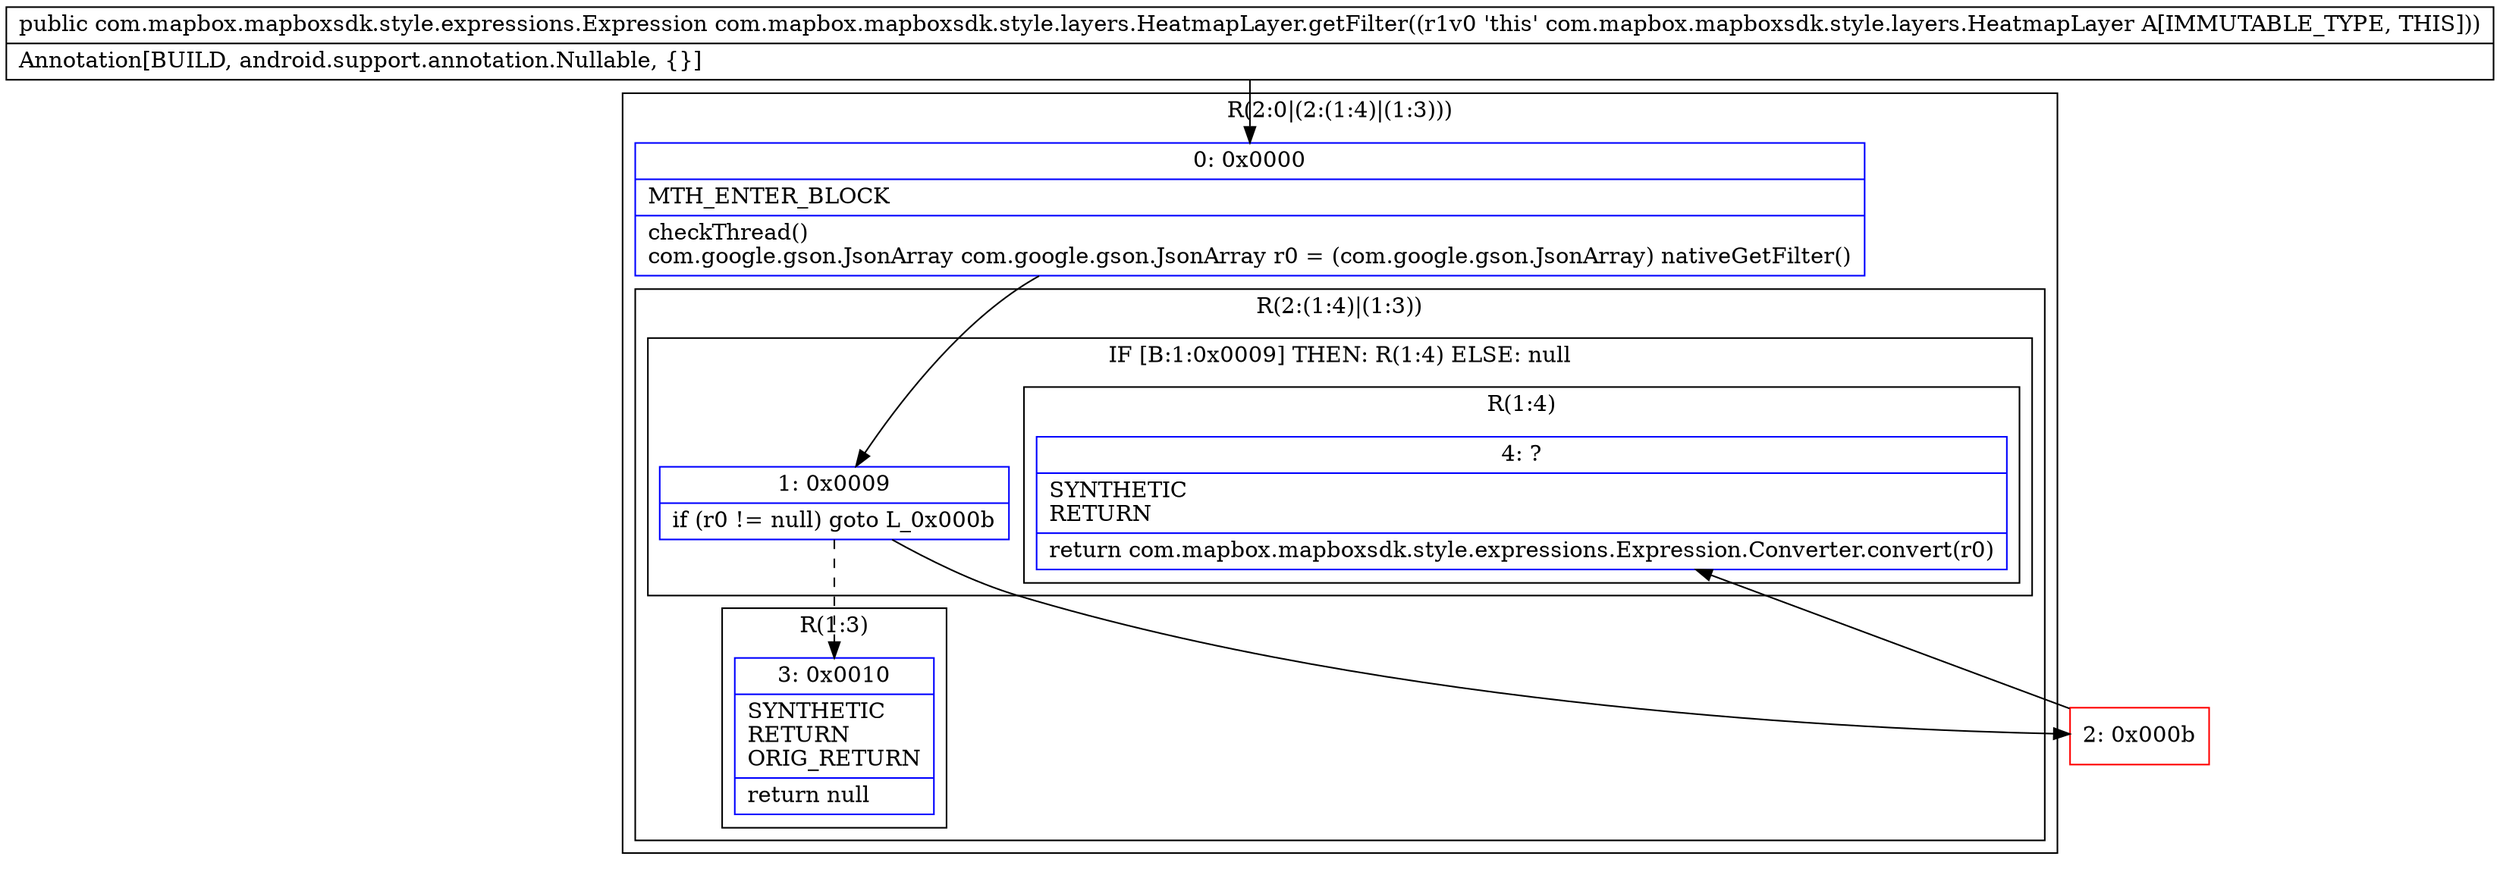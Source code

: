 digraph "CFG forcom.mapbox.mapboxsdk.style.layers.HeatmapLayer.getFilter()Lcom\/mapbox\/mapboxsdk\/style\/expressions\/Expression;" {
subgraph cluster_Region_960356687 {
label = "R(2:0|(2:(1:4)|(1:3)))";
node [shape=record,color=blue];
Node_0 [shape=record,label="{0\:\ 0x0000|MTH_ENTER_BLOCK\l|checkThread()\lcom.google.gson.JsonArray com.google.gson.JsonArray r0 = (com.google.gson.JsonArray) nativeGetFilter()\l}"];
subgraph cluster_Region_711541207 {
label = "R(2:(1:4)|(1:3))";
node [shape=record,color=blue];
subgraph cluster_IfRegion_334351143 {
label = "IF [B:1:0x0009] THEN: R(1:4) ELSE: null";
node [shape=record,color=blue];
Node_1 [shape=record,label="{1\:\ 0x0009|if (r0 != null) goto L_0x000b\l}"];
subgraph cluster_Region_716839093 {
label = "R(1:4)";
node [shape=record,color=blue];
Node_4 [shape=record,label="{4\:\ ?|SYNTHETIC\lRETURN\l|return com.mapbox.mapboxsdk.style.expressions.Expression.Converter.convert(r0)\l}"];
}
}
subgraph cluster_Region_509990293 {
label = "R(1:3)";
node [shape=record,color=blue];
Node_3 [shape=record,label="{3\:\ 0x0010|SYNTHETIC\lRETURN\lORIG_RETURN\l|return null\l}"];
}
}
}
Node_2 [shape=record,color=red,label="{2\:\ 0x000b}"];
MethodNode[shape=record,label="{public com.mapbox.mapboxsdk.style.expressions.Expression com.mapbox.mapboxsdk.style.layers.HeatmapLayer.getFilter((r1v0 'this' com.mapbox.mapboxsdk.style.layers.HeatmapLayer A[IMMUTABLE_TYPE, THIS]))  | Annotation[BUILD, android.support.annotation.Nullable, \{\}]\l}"];
MethodNode -> Node_0;
Node_0 -> Node_1;
Node_1 -> Node_2;
Node_1 -> Node_3[style=dashed];
Node_2 -> Node_4;
}

